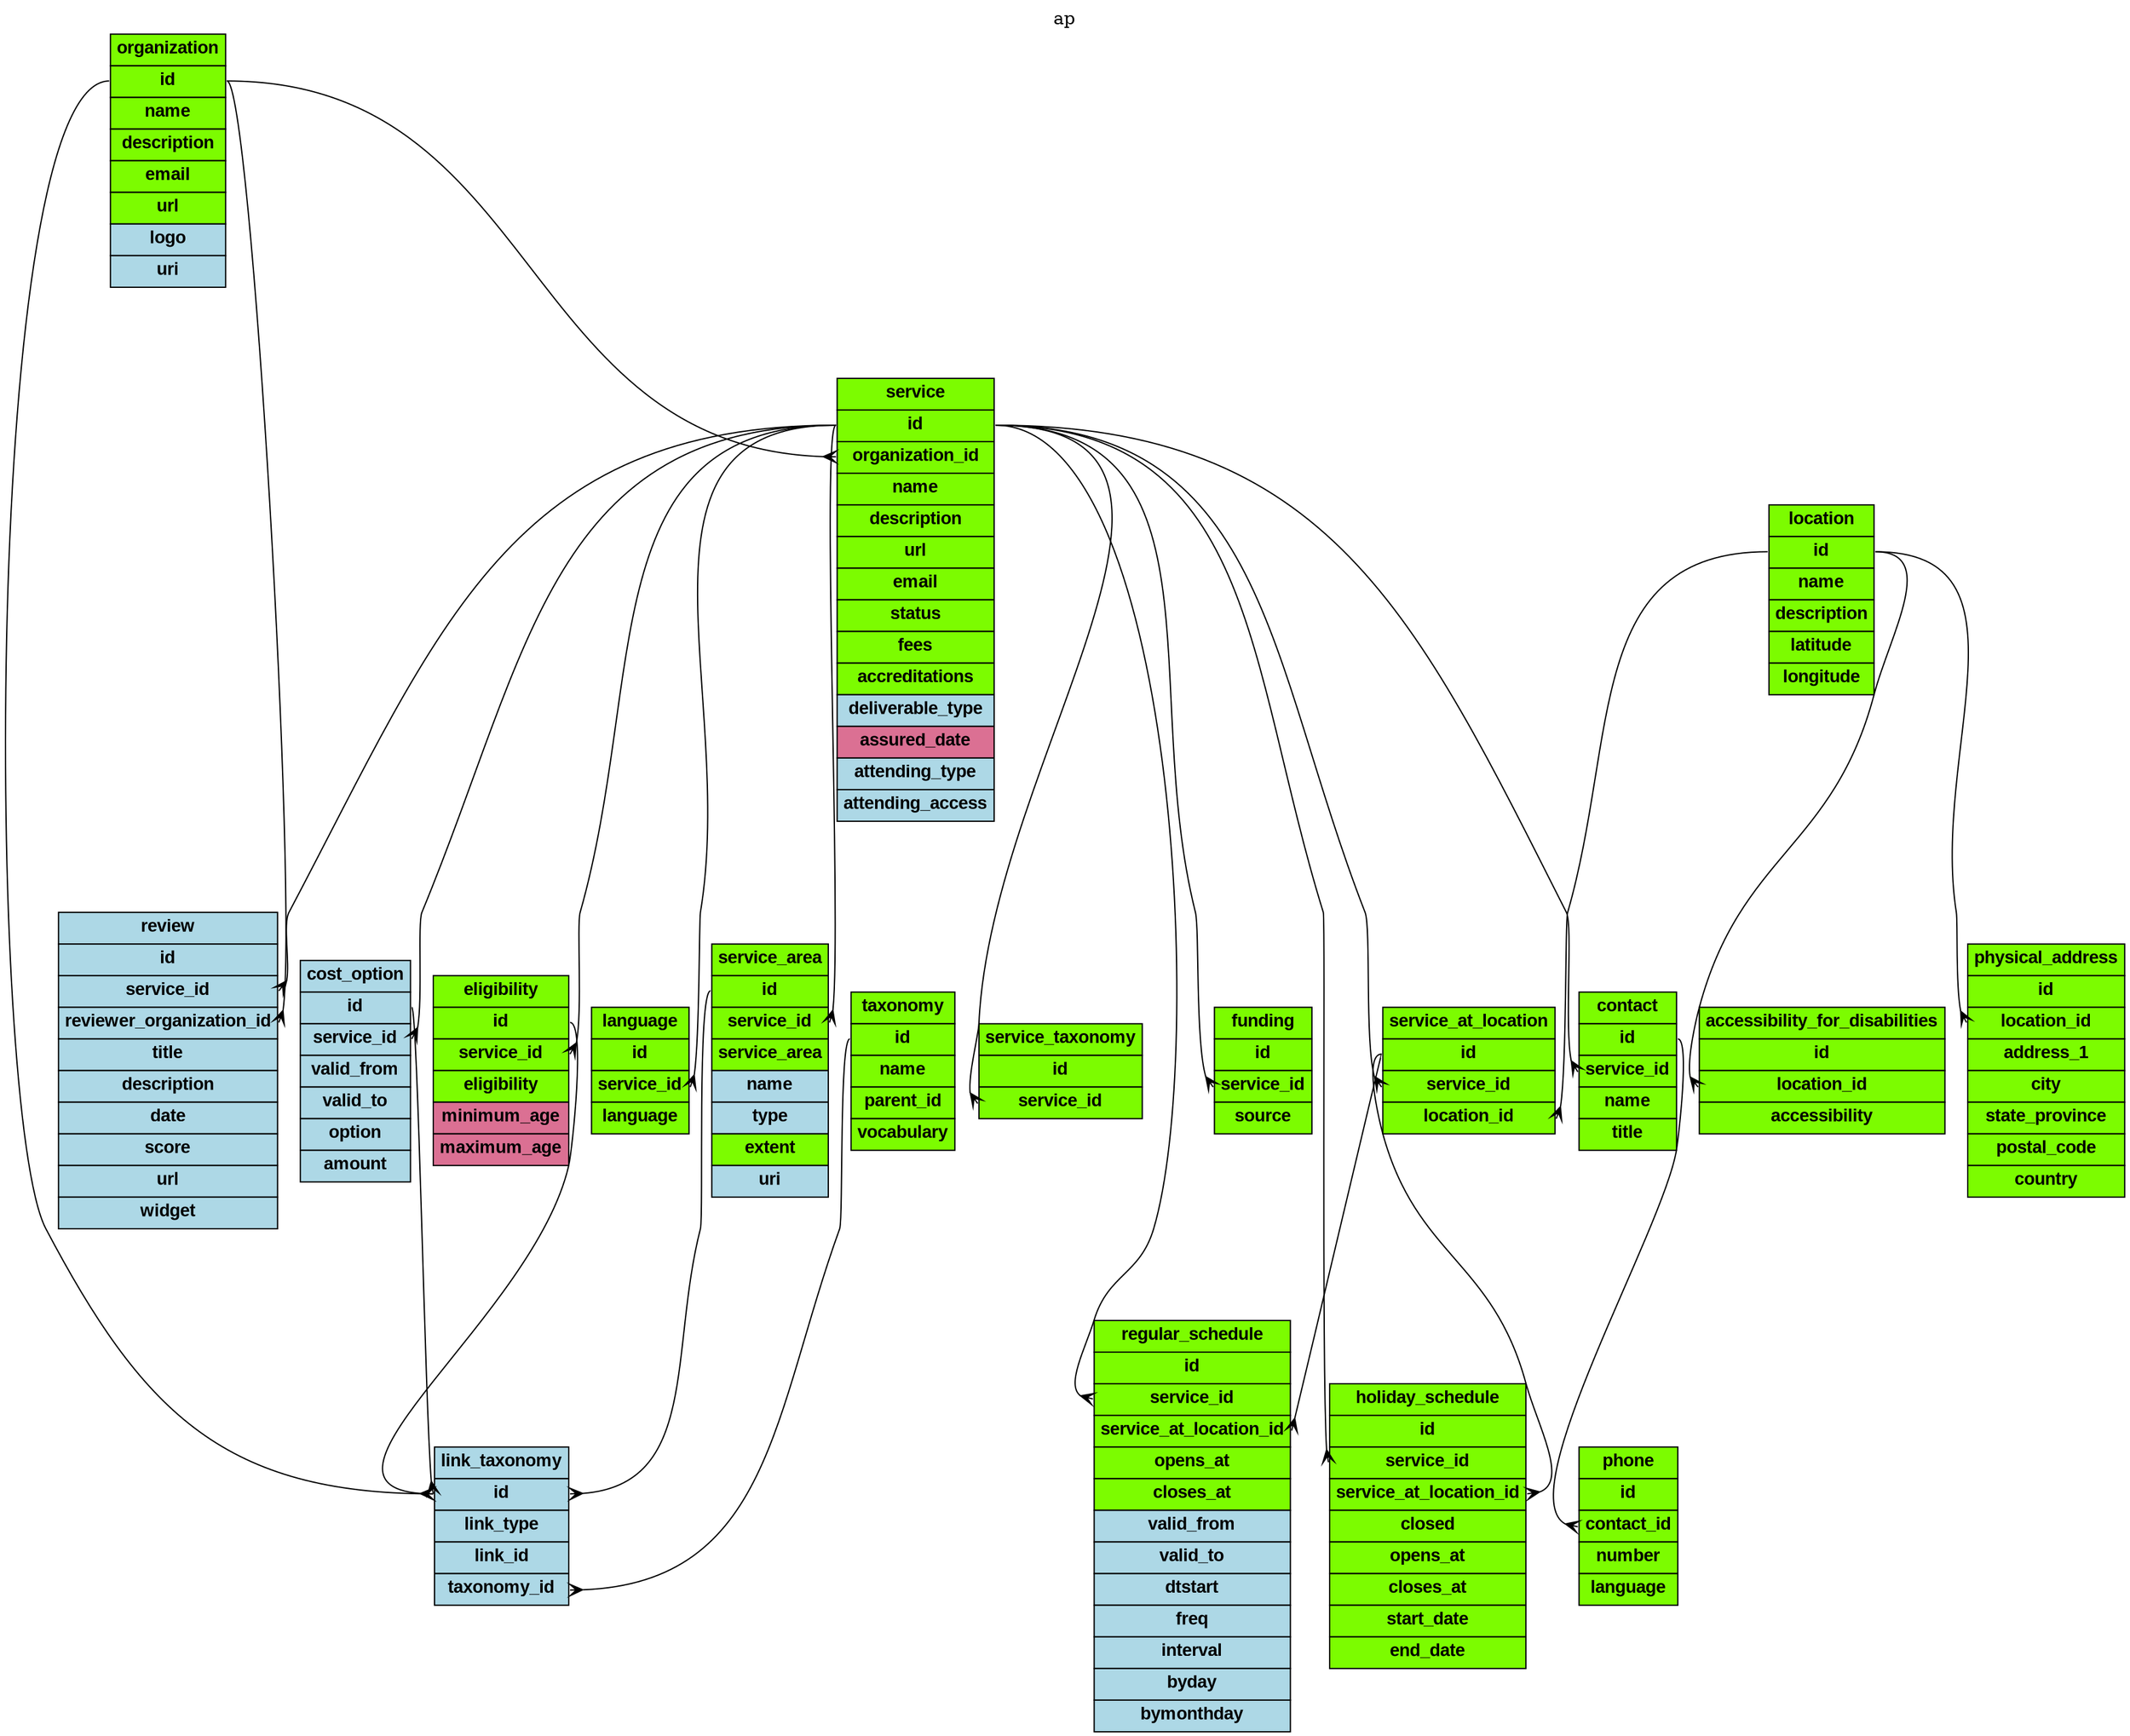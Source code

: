 digraph ap { 

            overlap = false;
            splines = true;
            ranksep = 1;
            pack = true;

label = "ap";labelloc = "t";
node[shape = none, margin = 0, color = black, fontname = "Arial", fontcolor = black, fontsize = 14];
            // One-to-many relation (from one, to many)
            edge[arrowhead = crow, arrowtail = none, dir = both];


organization [label=<
<table border="0" cellborder="1" cellspacing="0" cellpadding="4">
<tr><td bgcolor="lawngreen"><b>organization</b></td></tr>
<tr><td port='id'  bgcolor="lawngreen"><b>id</b></td></tr>
<tr><td  bgcolor="lawngreen"><b>name</b></td></tr>
<tr><td  bgcolor="lawngreen"><b>description</b></td></tr>
<tr><td  bgcolor="lawngreen"><b>email</b></td></tr>
<tr><td  bgcolor="lawngreen"><b>url</b></td></tr>
<tr><td  bgcolor="lightblue"><b>logo</b></td></tr>
<tr><td  bgcolor="lightblue"><b>uri</b></td></tr>
</table>
>]



service [label=<
<table border="0" cellborder="1" cellspacing="0" cellpadding="4">
<tr><td bgcolor="lawngreen"><b>service</b></td></tr>
<tr><td port='id'  bgcolor="lawngreen"><b>id</b></td></tr>
<tr><td port='organization_id'  bgcolor="lawngreen"><b>organization_id</b></td></tr>
<tr><td  bgcolor="lawngreen"><b>name</b></td></tr>
<tr><td  bgcolor="lawngreen"><b>description</b></td></tr>
<tr><td  bgcolor="lawngreen"><b>url</b></td></tr>
<tr><td  bgcolor="lawngreen"><b>email</b></td></tr>
<tr><td  bgcolor="lawngreen"><b>status</b></td></tr>
<tr><td  bgcolor="lawngreen"><b>fees</b></td></tr>
<tr><td  bgcolor="lawngreen"><b>accreditations</b></td></tr>
<tr><td  bgcolor="lightblue"><b>deliverable_type</b></td></tr>
<tr><td  bgcolor="palevioletred"><b>assured_date</b></td></tr>
<tr><td  bgcolor="lightblue"><b>attending_type</b></td></tr>
<tr><td  bgcolor="lightblue"><b>attending_access</b></td></tr>
</table>
>]

organization:id -> service:organization_id;


service_taxonomy [label=<
<table border="0" cellborder="1" cellspacing="0" cellpadding="4">
<tr><td bgcolor="lawngreen"><b>service_taxonomy</b></td></tr>
<tr><td port='id'  bgcolor="lawngreen"><b>id</b></td></tr>
<tr><td port='service_id'  bgcolor="lawngreen"><b>service_id</b></td></tr>
</table>
>]

service:id -> service_taxonomy:service_id;


service_at_location [label=<
<table border="0" cellborder="1" cellspacing="0" cellpadding="4">
<tr><td bgcolor="lawngreen"><b>service_at_location</b></td></tr>
<tr><td port='id'  bgcolor="lawngreen"><b>id</b></td></tr>
<tr><td port='service_id'  bgcolor="lawngreen"><b>service_id</b></td></tr>
<tr><td port='location_id'  bgcolor="lawngreen"><b>location_id</b></td></tr>
</table>
>]

service:id -> service_at_location:service_id;
location:id -> service_at_location:location_id;


location [label=<
<table border="0" cellborder="1" cellspacing="0" cellpadding="4">
<tr><td bgcolor="lawngreen"><b>location</b></td></tr>
<tr><td port='id'  bgcolor="lawngreen"><b>id</b></td></tr>
<tr><td  bgcolor="lawngreen"><b>name</b></td></tr>
<tr><td  bgcolor="lawngreen"><b>description</b></td></tr>
<tr><td  bgcolor="lawngreen"><b>latitude</b></td></tr>
<tr><td  bgcolor="lawngreen"><b>longitude</b></td></tr>
</table>
>]



phone [label=<
<table border="0" cellborder="1" cellspacing="0" cellpadding="4">
<tr><td bgcolor="lawngreen"><b>phone</b></td></tr>
<tr><td port='id'  bgcolor="lawngreen"><b>id</b></td></tr>
<tr><td port='contact_id'  bgcolor="lawngreen"><b>contact_id</b></td></tr>
<tr><td  bgcolor="lawngreen"><b>number</b></td></tr>
<tr><td  bgcolor="lawngreen"><b>language</b></td></tr>
</table>
>]

contact:id -> phone:contact_id;


contact [label=<
<table border="0" cellborder="1" cellspacing="0" cellpadding="4">
<tr><td bgcolor="lawngreen"><b>contact</b></td></tr>
<tr><td port='id'  bgcolor="lawngreen"><b>id</b></td></tr>
<tr><td port='service_id'  bgcolor="lawngreen"><b>service_id</b></td></tr>
<tr><td  bgcolor="lawngreen"><b>name</b></td></tr>
<tr><td  bgcolor="lawngreen"><b>title</b></td></tr>
</table>
>]

service:id -> contact:service_id;


physical_address [label=<
<table border="0" cellborder="1" cellspacing="0" cellpadding="4">
<tr><td bgcolor="lawngreen"><b>physical_address</b></td></tr>
<tr><td port='id'  bgcolor="lawngreen"><b>id</b></td></tr>
<tr><td port='location_id'  bgcolor="lawngreen"><b>location_id</b></td></tr>
<tr><td  bgcolor="lawngreen"><b>address_1</b></td></tr>
<tr><td  bgcolor="lawngreen"><b>city</b></td></tr>
<tr><td  bgcolor="lawngreen"><b>state_province</b></td></tr>
<tr><td  bgcolor="lawngreen"><b>postal_code</b></td></tr>
<tr><td  bgcolor="lawngreen"><b>country</b></td></tr>
</table>
>]

location:id -> physical_address:location_id;


regular_schedule [label=<
<table border="0" cellborder="1" cellspacing="0" cellpadding="4">
<tr><td bgcolor="lawngreen"><b>regular_schedule</b></td></tr>
<tr><td port='id'  bgcolor="lawngreen"><b>id</b></td></tr>
<tr><td port='service_id'  bgcolor="lawngreen"><b>service_id</b></td></tr>
<tr><td port='service_at_location_id'  bgcolor="lawngreen"><b>service_at_location_id</b></td></tr>
<tr><td  bgcolor="lawngreen"><b>opens_at</b></td></tr>
<tr><td  bgcolor="lawngreen"><b>closes_at</b></td></tr>
<tr><td  bgcolor="lightblue"><b>valid_from</b></td></tr>
<tr><td  bgcolor="lightblue"><b>valid_to</b></td></tr>
<tr><td  bgcolor="lightblue"><b>dtstart</b></td></tr>
<tr><td  bgcolor="lightblue"><b>freq</b></td></tr>
<tr><td  bgcolor="lightblue"><b>interval</b></td></tr>
<tr><td  bgcolor="lightblue"><b>byday</b></td></tr>
<tr><td  bgcolor="lightblue"><b>bymonthday</b></td></tr>
</table>
>]

service:id -> regular_schedule:service_id;
service_at_location:id -> regular_schedule:service_at_location_id;


holiday_schedule [label=<
<table border="0" cellborder="1" cellspacing="0" cellpadding="4">
<tr><td bgcolor="lawngreen"><b>holiday_schedule</b></td></tr>
<tr><td port='id'  bgcolor="lawngreen"><b>id</b></td></tr>
<tr><td port='service_id'  bgcolor="lawngreen"><b>service_id</b></td></tr>
<tr><td port='service_at_location_id'  bgcolor="lawngreen"><b>service_at_location_id</b></td></tr>
<tr><td  bgcolor="lawngreen"><b>closed</b></td></tr>
<tr><td  bgcolor="lawngreen"><b>opens_at</b></td></tr>
<tr><td  bgcolor="lawngreen"><b>closes_at</b></td></tr>
<tr><td  bgcolor="lawngreen"><b>start_date</b></td></tr>
<tr><td  bgcolor="lawngreen"><b>end_date</b></td></tr>
</table>
>]

service:id -> holiday_schedule:service_id;
service_at_location:id -> holiday_schedule:service_at_location_id;


funding [label=<
<table border="0" cellborder="1" cellspacing="0" cellpadding="4">
<tr><td bgcolor="lawngreen"><b>funding</b></td></tr>
<tr><td port='id'  bgcolor="lawngreen"><b>id</b></td></tr>
<tr><td port='service_id'  bgcolor="lawngreen"><b>service_id</b></td></tr>
<tr><td  bgcolor="lawngreen"><b>source</b></td></tr>
</table>
>]

service:id -> funding:service_id;


eligibility [label=<
<table border="0" cellborder="1" cellspacing="0" cellpadding="4">
<tr><td bgcolor="lawngreen"><b>eligibility</b></td></tr>
<tr><td port='id'  bgcolor="lawngreen"><b>id</b></td></tr>
<tr><td port='service_id'  bgcolor="lawngreen"><b>service_id</b></td></tr>
<tr><td  bgcolor="lawngreen"><b>eligibility</b></td></tr>
<tr><td  bgcolor="palevioletred"><b>minimum_age</b></td></tr>
<tr><td  bgcolor="palevioletred"><b>maximum_age</b></td></tr>
</table>
>]

service:id -> eligibility:service_id;


service_area [label=<
<table border="0" cellborder="1" cellspacing="0" cellpadding="4">
<tr><td bgcolor="lawngreen"><b>service_area</b></td></tr>
<tr><td port='id'  bgcolor="lawngreen"><b>id</b></td></tr>
<tr><td port='service_id'  bgcolor="lawngreen"><b>service_id</b></td></tr>
<tr><td  bgcolor="lawngreen"><b>service_area</b></td></tr>
<tr><td  bgcolor="lightblue"><b>name</b></td></tr>
<tr><td  bgcolor="lightblue"><b>type</b></td></tr>
<tr><td  bgcolor="lawngreen"><b>extent</b></td></tr>
<tr><td  bgcolor="lightblue"><b>uri</b></td></tr>
</table>
>]

service:id -> service_area:service_id;


language [label=<
<table border="0" cellborder="1" cellspacing="0" cellpadding="4">
<tr><td bgcolor="lawngreen"><b>language</b></td></tr>
<tr><td port='id'  bgcolor="lawngreen"><b>id</b></td></tr>
<tr><td port='service_id'  bgcolor="lawngreen"><b>service_id</b></td></tr>
<tr><td  bgcolor="lawngreen"><b>language</b></td></tr>
</table>
>]

service:id -> language:service_id;


accessibility_for_disabilities [label=<
<table border="0" cellborder="1" cellspacing="0" cellpadding="4">
<tr><td bgcolor="lawngreen"><b>accessibility_for_disabilities</b></td></tr>
<tr><td port='id'  bgcolor="lawngreen"><b>id</b></td></tr>
<tr><td port='location_id'  bgcolor="lawngreen"><b>location_id</b></td></tr>
<tr><td  bgcolor="lawngreen"><b>accessibility</b></td></tr>
</table>
>]

location:id -> accessibility_for_disabilities:location_id;


taxonomy [label=<
<table border="0" cellborder="1" cellspacing="0" cellpadding="4">
<tr><td bgcolor="lawngreen"><b>taxonomy</b></td></tr>
<tr><td port='id'  bgcolor="lawngreen"><b>id</b></td></tr>
<tr><td  bgcolor="lawngreen"><b>name</b></td></tr>
<tr><td  bgcolor="lawngreen"><b>parent_id</b></td></tr>
<tr><td  bgcolor="lawngreen"><b>vocabulary</b></td></tr>
</table>
>]



cost_option [label=<
<table border="0" cellborder="1" cellspacing="0" cellpadding="4">
<tr><td bgcolor="lightblue"><b>cost_option</b></td></tr>
<tr><td port='id'  bgcolor="lightblue"><b>id</b></td></tr>
<tr><td port='service_id'  bgcolor="lightblue"><b>service_id</b></td></tr>
<tr><td  bgcolor="lightblue"><b>valid_from</b></td></tr>
<tr><td  bgcolor="lightblue"><b>valid_to</b></td></tr>
<tr><td  bgcolor="lightblue"><b>option</b></td></tr>
<tr><td  bgcolor="lightblue"><b>amount</b></td></tr>
</table>
>]

service:id -> cost_option:service_id;


review [label=<
<table border="0" cellborder="1" cellspacing="0" cellpadding="4">
<tr><td bgcolor="lightblue"><b>review</b></td></tr>
<tr><td port='id'  bgcolor="lightblue"><b>id</b></td></tr>
<tr><td port='service_id'  bgcolor="lightblue"><b>service_id</b></td></tr>
<tr><td port='reviewer_organization_id'  bgcolor="lightblue"><b>reviewer_organization_id</b></td></tr>
<tr><td  bgcolor="lightblue"><b>title</b></td></tr>
<tr><td  bgcolor="lightblue"><b>description</b></td></tr>
<tr><td  bgcolor="lightblue"><b>date</b></td></tr>
<tr><td  bgcolor="lightblue"><b>score</b></td></tr>
<tr><td  bgcolor="lightblue"><b>url</b></td></tr>
<tr><td  bgcolor="lightblue"><b>widget</b></td></tr>
</table>
>]

service:id -> review:service_id;
organization:id -> review:reviewer_organization_id;


link_taxonomy [label=<
<table border="0" cellborder="1" cellspacing="0" cellpadding="4">
<tr><td bgcolor="lightblue"><b>link_taxonomy</b></td></tr>
<tr><td port='id'  bgcolor="lightblue"><b>id</b></td></tr>
<tr><td  bgcolor="lightblue"><b>link_type</b></td></tr>
<tr><td  bgcolor="lightblue"><b>link_id</b></td></tr>
<tr><td port='taxonomy_id'  bgcolor="lightblue"><b>taxonomy_id</b></td></tr>
</table>
>]

eligibility:id -> link_taxonomy:id;
service_area:id -> link_taxonomy:id;
cost_option:id -> link_taxonomy:id;
organization:id -> link_taxonomy:id;
taxonomy:id -> link_taxonomy:taxonomy_id;

}
